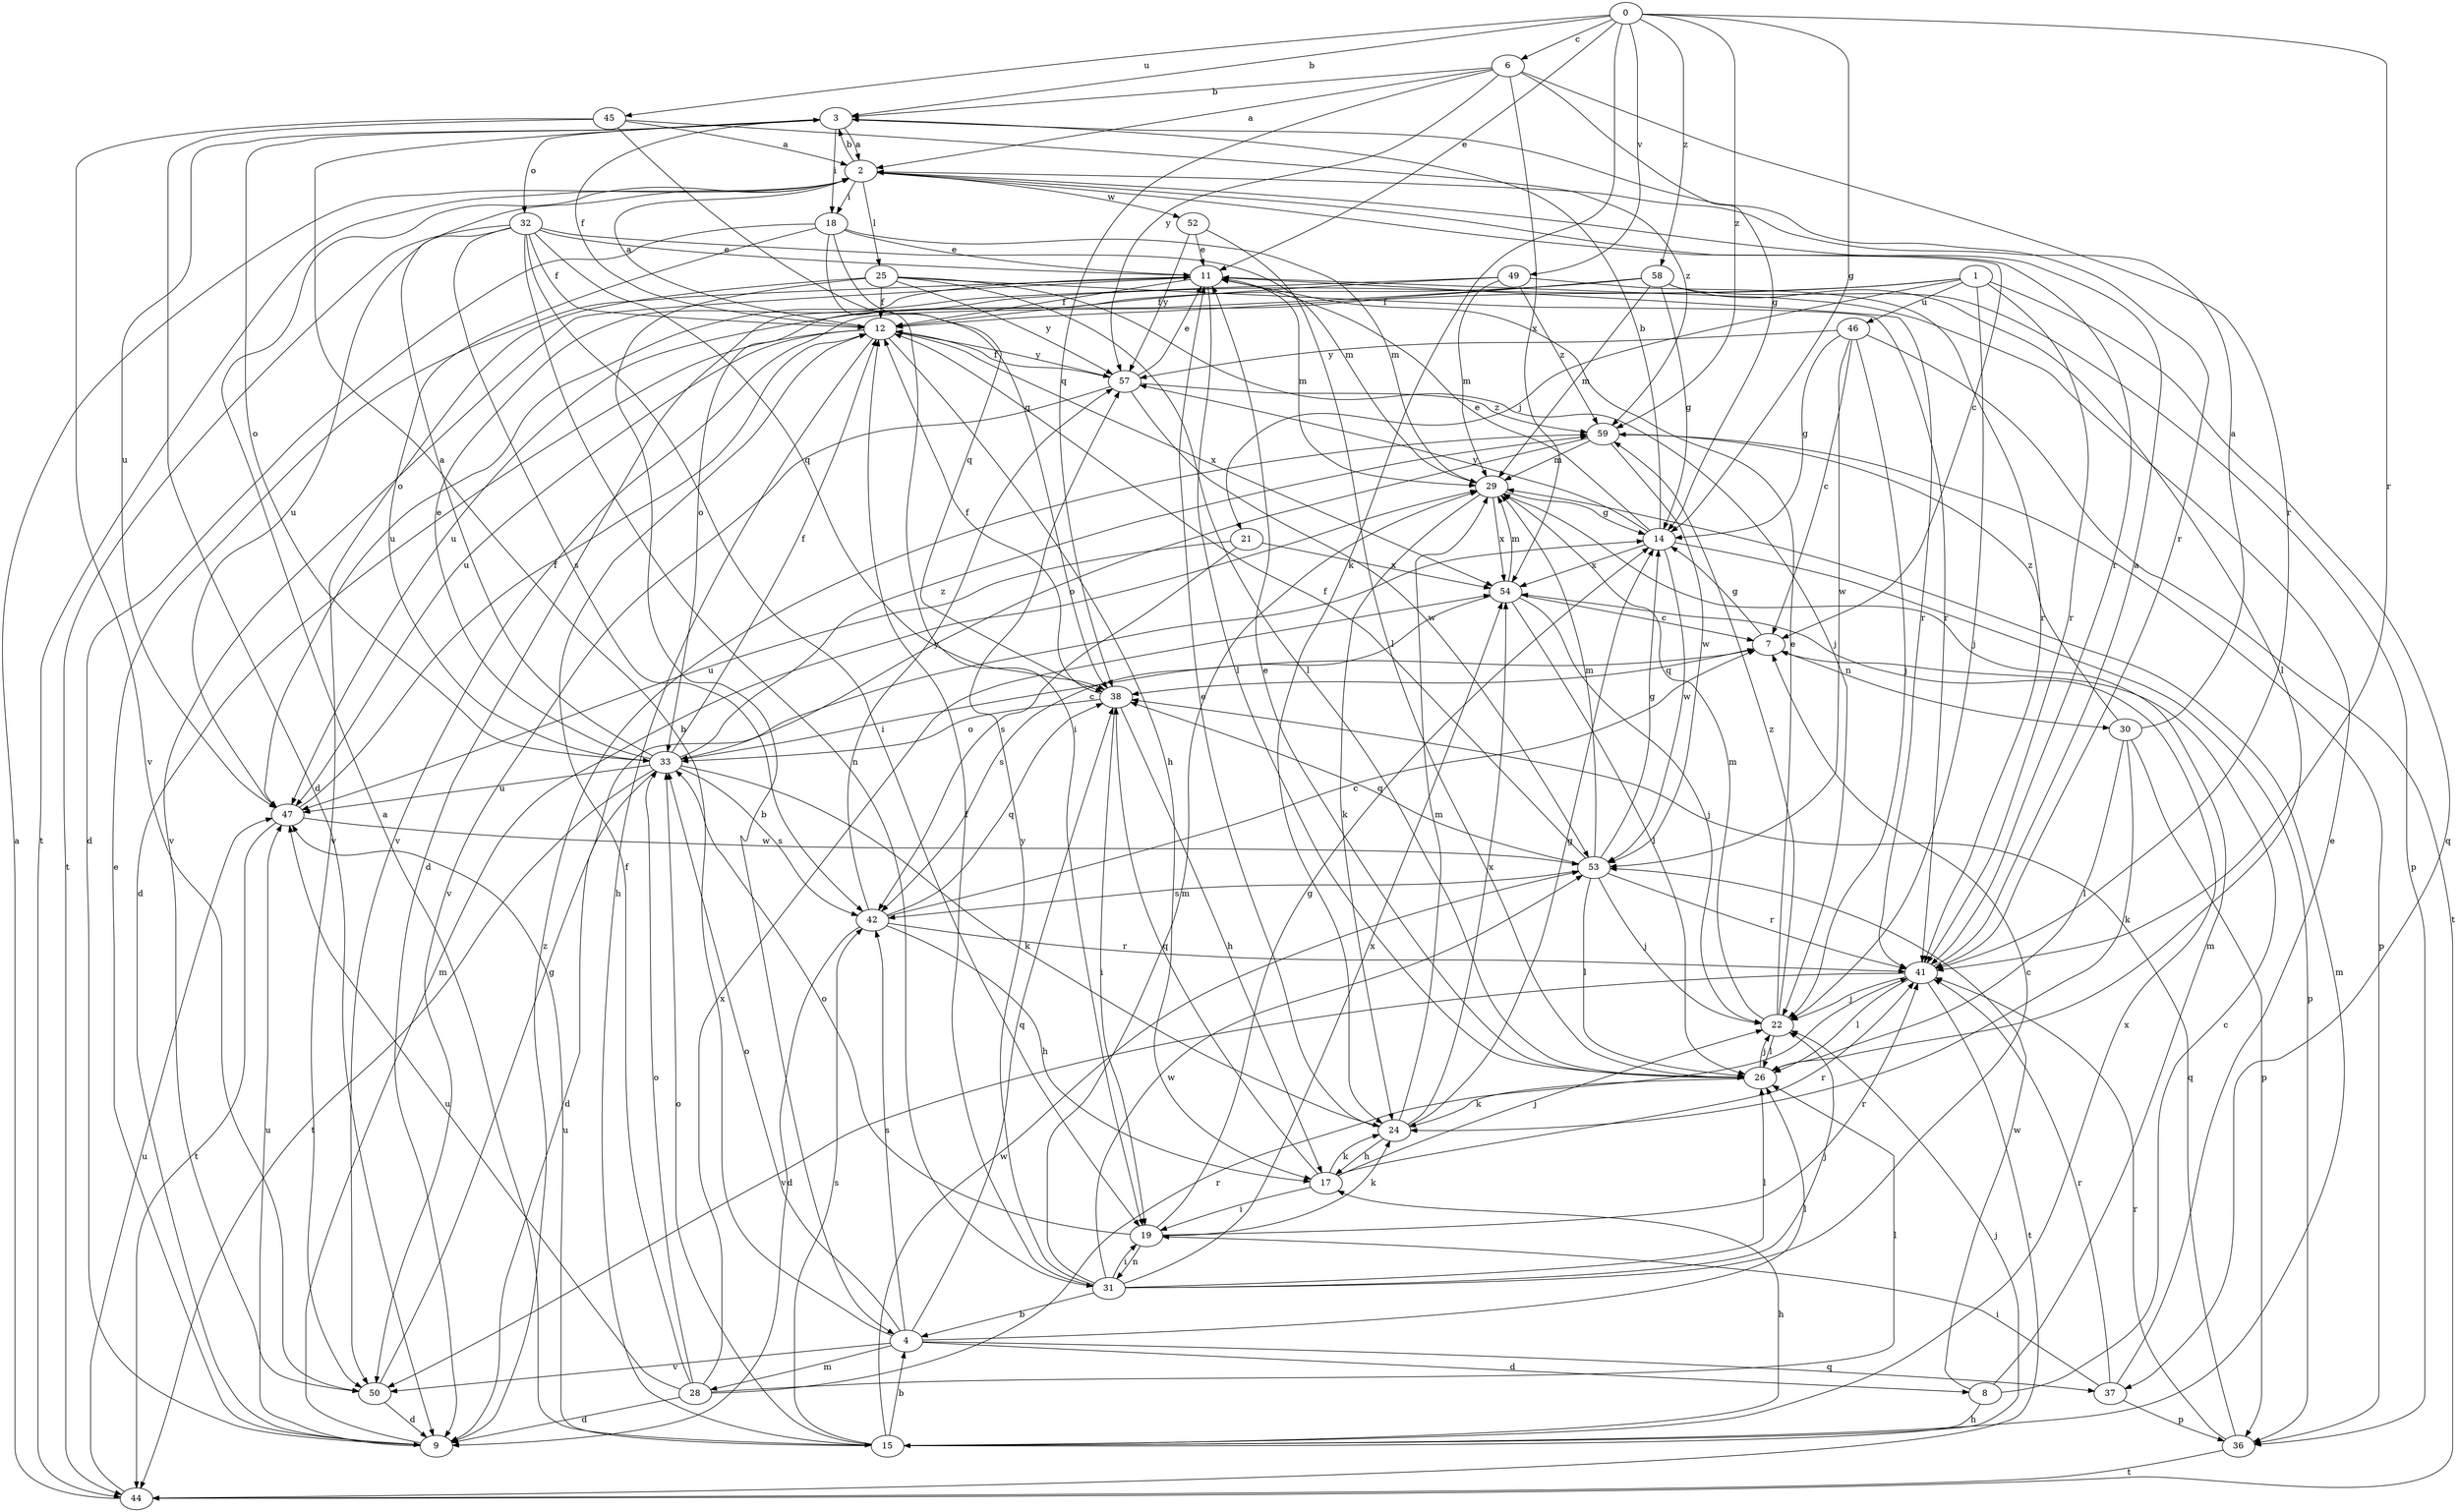 strict digraph  {
0;
1;
2;
3;
4;
6;
7;
8;
9;
11;
12;
14;
15;
17;
18;
19;
21;
22;
24;
25;
26;
28;
29;
30;
31;
32;
33;
36;
37;
38;
41;
42;
44;
45;
46;
47;
49;
50;
52;
53;
54;
57;
58;
59;
0 -> 3  [label=b];
0 -> 6  [label=c];
0 -> 11  [label=e];
0 -> 14  [label=g];
0 -> 24  [label=k];
0 -> 41  [label=r];
0 -> 45  [label=u];
0 -> 49  [label=v];
0 -> 58  [label=z];
0 -> 59  [label=z];
1 -> 21  [label=j];
1 -> 22  [label=j];
1 -> 37  [label=q];
1 -> 41  [label=r];
1 -> 46  [label=u];
1 -> 47  [label=u];
1 -> 50  [label=v];
2 -> 3  [label=b];
2 -> 7  [label=c];
2 -> 18  [label=i];
2 -> 25  [label=l];
2 -> 41  [label=r];
2 -> 44  [label=t];
2 -> 52  [label=w];
3 -> 2  [label=a];
3 -> 12  [label=f];
3 -> 18  [label=i];
3 -> 32  [label=o];
3 -> 33  [label=o];
3 -> 41  [label=r];
3 -> 47  [label=u];
4 -> 3  [label=b];
4 -> 8  [label=d];
4 -> 26  [label=l];
4 -> 28  [label=m];
4 -> 33  [label=o];
4 -> 37  [label=q];
4 -> 38  [label=q];
4 -> 42  [label=s];
4 -> 50  [label=v];
6 -> 2  [label=a];
6 -> 3  [label=b];
6 -> 14  [label=g];
6 -> 38  [label=q];
6 -> 41  [label=r];
6 -> 54  [label=x];
6 -> 57  [label=y];
7 -> 14  [label=g];
7 -> 30  [label=n];
7 -> 38  [label=q];
8 -> 7  [label=c];
8 -> 15  [label=h];
8 -> 29  [label=m];
8 -> 53  [label=w];
9 -> 11  [label=e];
9 -> 29  [label=m];
9 -> 47  [label=u];
9 -> 59  [label=z];
11 -> 12  [label=f];
11 -> 26  [label=l];
11 -> 29  [label=m];
11 -> 41  [label=r];
11 -> 50  [label=v];
12 -> 2  [label=a];
12 -> 9  [label=d];
12 -> 15  [label=h];
12 -> 17  [label=h];
12 -> 47  [label=u];
12 -> 54  [label=x];
12 -> 57  [label=y];
14 -> 3  [label=b];
14 -> 11  [label=e];
14 -> 36  [label=p];
14 -> 53  [label=w];
14 -> 54  [label=x];
14 -> 57  [label=y];
15 -> 2  [label=a];
15 -> 4  [label=b];
15 -> 17  [label=h];
15 -> 22  [label=j];
15 -> 29  [label=m];
15 -> 33  [label=o];
15 -> 42  [label=s];
15 -> 47  [label=u];
15 -> 53  [label=w];
15 -> 54  [label=x];
17 -> 19  [label=i];
17 -> 22  [label=j];
17 -> 24  [label=k];
17 -> 38  [label=q];
17 -> 41  [label=r];
18 -> 9  [label=d];
18 -> 11  [label=e];
18 -> 19  [label=i];
18 -> 29  [label=m];
18 -> 33  [label=o];
18 -> 38  [label=q];
19 -> 14  [label=g];
19 -> 24  [label=k];
19 -> 31  [label=n];
19 -> 33  [label=o];
19 -> 41  [label=r];
21 -> 42  [label=s];
21 -> 47  [label=u];
21 -> 54  [label=x];
22 -> 11  [label=e];
22 -> 26  [label=l];
22 -> 29  [label=m];
22 -> 59  [label=z];
24 -> 11  [label=e];
24 -> 14  [label=g];
24 -> 17  [label=h];
24 -> 29  [label=m];
24 -> 54  [label=x];
25 -> 4  [label=b];
25 -> 12  [label=f];
25 -> 22  [label=j];
25 -> 26  [label=l];
25 -> 41  [label=r];
25 -> 50  [label=v];
25 -> 57  [label=y];
26 -> 11  [label=e];
26 -> 22  [label=j];
26 -> 24  [label=k];
28 -> 9  [label=d];
28 -> 12  [label=f];
28 -> 26  [label=l];
28 -> 33  [label=o];
28 -> 41  [label=r];
28 -> 47  [label=u];
28 -> 54  [label=x];
29 -> 14  [label=g];
29 -> 24  [label=k];
29 -> 54  [label=x];
30 -> 2  [label=a];
30 -> 24  [label=k];
30 -> 26  [label=l];
30 -> 36  [label=p];
30 -> 59  [label=z];
31 -> 4  [label=b];
31 -> 7  [label=c];
31 -> 12  [label=f];
31 -> 19  [label=i];
31 -> 22  [label=j];
31 -> 26  [label=l];
31 -> 29  [label=m];
31 -> 53  [label=w];
31 -> 54  [label=x];
31 -> 57  [label=y];
32 -> 11  [label=e];
32 -> 12  [label=f];
32 -> 19  [label=i];
32 -> 29  [label=m];
32 -> 31  [label=n];
32 -> 38  [label=q];
32 -> 42  [label=s];
32 -> 44  [label=t];
32 -> 47  [label=u];
33 -> 2  [label=a];
33 -> 7  [label=c];
33 -> 9  [label=d];
33 -> 11  [label=e];
33 -> 12  [label=f];
33 -> 24  [label=k];
33 -> 42  [label=s];
33 -> 44  [label=t];
33 -> 47  [label=u];
33 -> 59  [label=z];
36 -> 38  [label=q];
36 -> 41  [label=r];
36 -> 44  [label=t];
37 -> 11  [label=e];
37 -> 19  [label=i];
37 -> 36  [label=p];
37 -> 41  [label=r];
38 -> 12  [label=f];
38 -> 17  [label=h];
38 -> 19  [label=i];
38 -> 33  [label=o];
41 -> 2  [label=a];
41 -> 22  [label=j];
41 -> 26  [label=l];
41 -> 44  [label=t];
41 -> 50  [label=v];
42 -> 7  [label=c];
42 -> 9  [label=d];
42 -> 17  [label=h];
42 -> 38  [label=q];
42 -> 41  [label=r];
42 -> 57  [label=y];
44 -> 2  [label=a];
44 -> 47  [label=u];
45 -> 2  [label=a];
45 -> 9  [label=d];
45 -> 38  [label=q];
45 -> 50  [label=v];
45 -> 59  [label=z];
46 -> 7  [label=c];
46 -> 14  [label=g];
46 -> 22  [label=j];
46 -> 44  [label=t];
46 -> 53  [label=w];
46 -> 57  [label=y];
47 -> 12  [label=f];
47 -> 44  [label=t];
47 -> 53  [label=w];
49 -> 12  [label=f];
49 -> 29  [label=m];
49 -> 41  [label=r];
49 -> 47  [label=u];
49 -> 59  [label=z];
50 -> 9  [label=d];
50 -> 14  [label=g];
52 -> 11  [label=e];
52 -> 26  [label=l];
52 -> 57  [label=y];
53 -> 12  [label=f];
53 -> 14  [label=g];
53 -> 22  [label=j];
53 -> 26  [label=l];
53 -> 29  [label=m];
53 -> 38  [label=q];
53 -> 41  [label=r];
53 -> 42  [label=s];
54 -> 7  [label=c];
54 -> 22  [label=j];
54 -> 26  [label=l];
54 -> 29  [label=m];
54 -> 42  [label=s];
57 -> 11  [label=e];
57 -> 12  [label=f];
57 -> 50  [label=v];
57 -> 53  [label=w];
57 -> 59  [label=z];
58 -> 9  [label=d];
58 -> 12  [label=f];
58 -> 14  [label=g];
58 -> 26  [label=l];
58 -> 29  [label=m];
58 -> 33  [label=o];
58 -> 36  [label=p];
59 -> 29  [label=m];
59 -> 33  [label=o];
59 -> 36  [label=p];
59 -> 53  [label=w];
}
